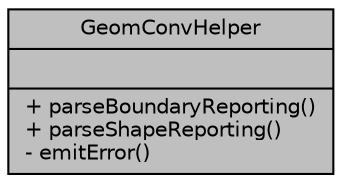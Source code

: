 digraph "GeomConvHelper"
{
  edge [fontname="Helvetica",fontsize="10",labelfontname="Helvetica",labelfontsize="10"];
  node [fontname="Helvetica",fontsize="10",shape=record];
  Node1 [label="{GeomConvHelper\n||+ parseBoundaryReporting()\l+ parseShapeReporting()\l- emitError()\l}",height=0.2,width=0.4,color="black", fillcolor="grey75", style="filled", fontcolor="black"];
}
